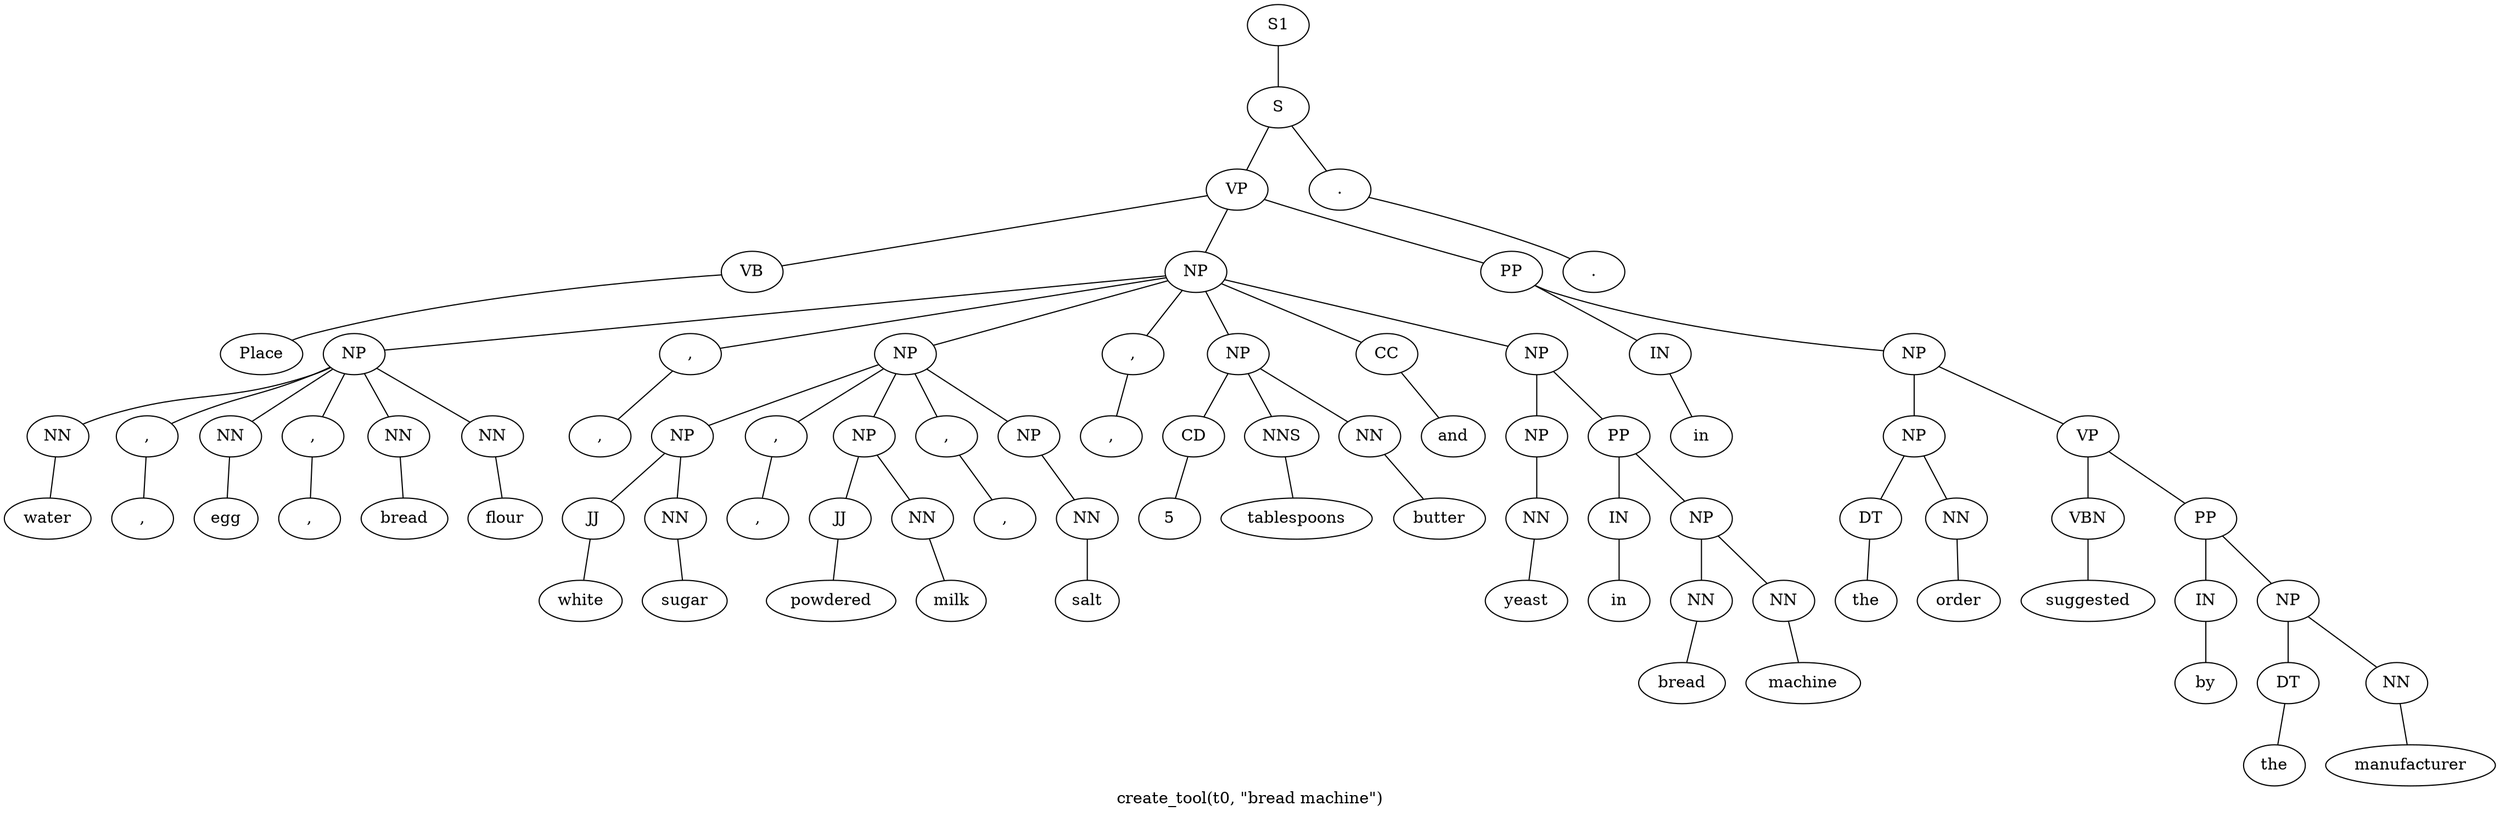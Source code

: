 graph SyntaxGraph {
	label = "create_tool(t0, \"bread machine\")";
	Node0 [label="S1"];
	Node1 [label="S"];
	Node2 [label="VP"];
	Node3 [label="VB"];
	Node4 [label="Place"];
	Node5 [label="NP"];
	Node6 [label="NP"];
	Node7 [label="NN"];
	Node8 [label="water"];
	Node9 [label=","];
	Node10 [label=","];
	Node11 [label="NN"];
	Node12 [label="egg"];
	Node13 [label=","];
	Node14 [label=","];
	Node15 [label="NN"];
	Node16 [label="bread"];
	Node17 [label="NN"];
	Node18 [label="flour"];
	Node19 [label=","];
	Node20 [label=","];
	Node21 [label="NP"];
	Node22 [label="NP"];
	Node23 [label="JJ"];
	Node24 [label="white"];
	Node25 [label="NN"];
	Node26 [label="sugar"];
	Node27 [label=","];
	Node28 [label=","];
	Node29 [label="NP"];
	Node30 [label="JJ"];
	Node31 [label="powdered"];
	Node32 [label="NN"];
	Node33 [label="milk"];
	Node34 [label=","];
	Node35 [label=","];
	Node36 [label="NP"];
	Node37 [label="NN"];
	Node38 [label="salt"];
	Node39 [label=","];
	Node40 [label=","];
	Node41 [label="NP"];
	Node42 [label="CD"];
	Node43 [label="5"];
	Node44 [label="NNS"];
	Node45 [label="tablespoons"];
	Node46 [label="NN"];
	Node47 [label="butter"];
	Node48 [label="CC"];
	Node49 [label="and"];
	Node50 [label="NP"];
	Node51 [label="NP"];
	Node52 [label="NN"];
	Node53 [label="yeast"];
	Node54 [label="PP"];
	Node55 [label="IN"];
	Node56 [label="in"];
	Node57 [label="NP"];
	Node58 [label="NN"];
	Node59 [label="bread"];
	Node60 [label="NN"];
	Node61 [label="machine"];
	Node62 [label="PP"];
	Node63 [label="IN"];
	Node64 [label="in"];
	Node65 [label="NP"];
	Node66 [label="NP"];
	Node67 [label="DT"];
	Node68 [label="the"];
	Node69 [label="NN"];
	Node70 [label="order"];
	Node71 [label="VP"];
	Node72 [label="VBN"];
	Node73 [label="suggested"];
	Node74 [label="PP"];
	Node75 [label="IN"];
	Node76 [label="by"];
	Node77 [label="NP"];
	Node78 [label="DT"];
	Node79 [label="the"];
	Node80 [label="NN"];
	Node81 [label="manufacturer"];
	Node82 [label="."];
	Node83 [label="."];

	Node0 -- Node1;
	Node1 -- Node2;
	Node1 -- Node82;
	Node2 -- Node3;
	Node2 -- Node5;
	Node2 -- Node62;
	Node3 -- Node4;
	Node5 -- Node6;
	Node5 -- Node19;
	Node5 -- Node21;
	Node5 -- Node39;
	Node5 -- Node41;
	Node5 -- Node48;
	Node5 -- Node50;
	Node6 -- Node7;
	Node6 -- Node9;
	Node6 -- Node11;
	Node6 -- Node13;
	Node6 -- Node15;
	Node6 -- Node17;
	Node7 -- Node8;
	Node9 -- Node10;
	Node11 -- Node12;
	Node13 -- Node14;
	Node15 -- Node16;
	Node17 -- Node18;
	Node19 -- Node20;
	Node21 -- Node22;
	Node21 -- Node27;
	Node21 -- Node29;
	Node21 -- Node34;
	Node21 -- Node36;
	Node22 -- Node23;
	Node22 -- Node25;
	Node23 -- Node24;
	Node25 -- Node26;
	Node27 -- Node28;
	Node29 -- Node30;
	Node29 -- Node32;
	Node30 -- Node31;
	Node32 -- Node33;
	Node34 -- Node35;
	Node36 -- Node37;
	Node37 -- Node38;
	Node39 -- Node40;
	Node41 -- Node42;
	Node41 -- Node44;
	Node41 -- Node46;
	Node42 -- Node43;
	Node44 -- Node45;
	Node46 -- Node47;
	Node48 -- Node49;
	Node50 -- Node51;
	Node50 -- Node54;
	Node51 -- Node52;
	Node52 -- Node53;
	Node54 -- Node55;
	Node54 -- Node57;
	Node55 -- Node56;
	Node57 -- Node58;
	Node57 -- Node60;
	Node58 -- Node59;
	Node60 -- Node61;
	Node62 -- Node63;
	Node62 -- Node65;
	Node63 -- Node64;
	Node65 -- Node66;
	Node65 -- Node71;
	Node66 -- Node67;
	Node66 -- Node69;
	Node67 -- Node68;
	Node69 -- Node70;
	Node71 -- Node72;
	Node71 -- Node74;
	Node72 -- Node73;
	Node74 -- Node75;
	Node74 -- Node77;
	Node75 -- Node76;
	Node77 -- Node78;
	Node77 -- Node80;
	Node78 -- Node79;
	Node80 -- Node81;
	Node82 -- Node83;
}